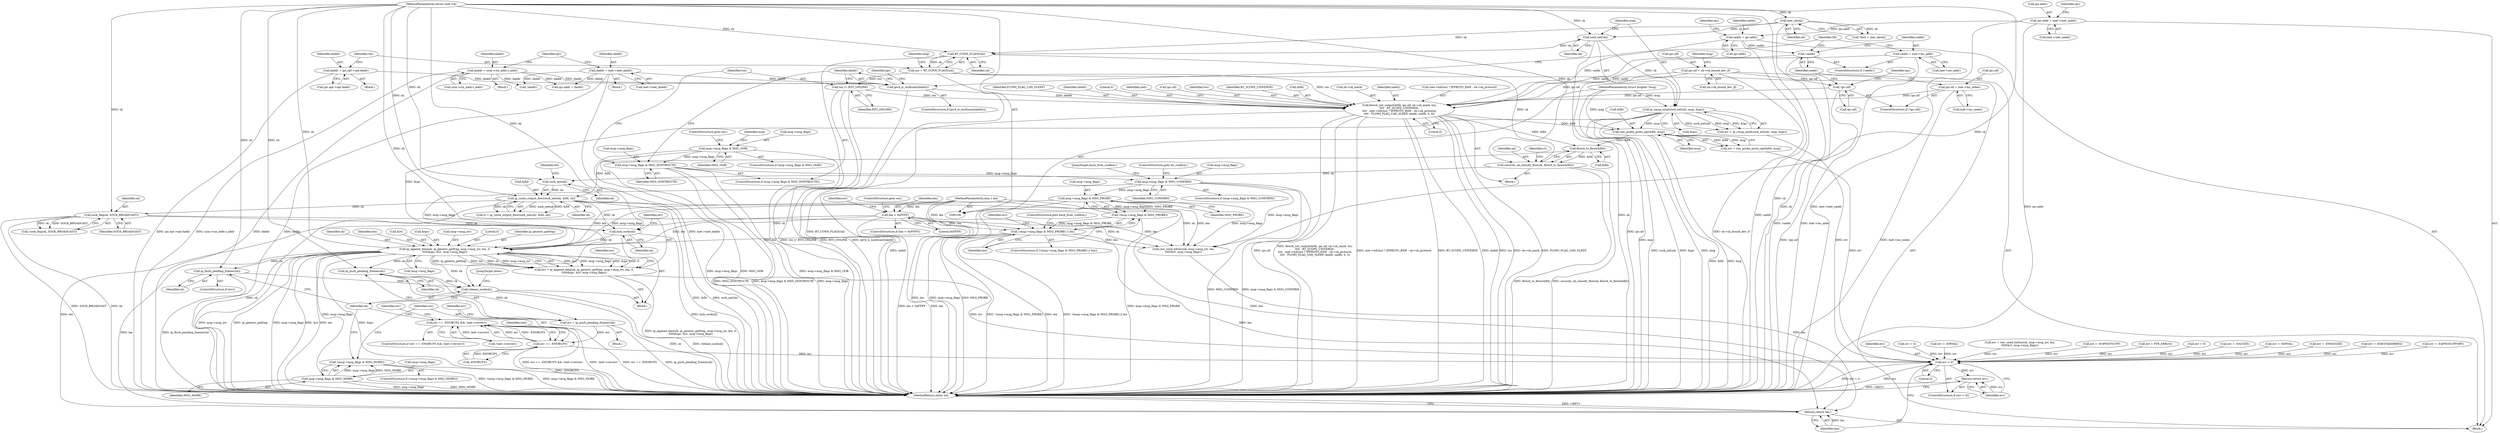 digraph "0_linux_f6d8bd051c391c1c0458a30b2a7abcd939329259_27@pointer" {
"1000517" [label="(Call,ip_append_data(sk, ip_generic_getfrag, msg->msg_iov, len, 0,\n\t\t\t\t\t&ipc, &rt, msg->msg_flags))"];
"1000513" [label="(Call,lock_sock(sk))"];
"1000440" [label="(Call,ip_route_output_flow(sock_net(sk), &fl4, sk))"];
"1000441" [label="(Call,sock_net(sk))"];
"1000433" [label="(Call,security_sk_classify_flow(sk, flowi4_to_flowi(&fl4)))"];
"1000357" [label="(Call,RT_CONN_FLAGS(sk))"];
"1000255" [label="(Call,sock_net(sk))"];
"1000115" [label="(Call,inet_sk(sk))"];
"1000108" [label="(MethodParameterIn,struct sock *sk)"];
"1000435" [label="(Call,flowi4_to_flowi(&fl4))"];
"1000426" [label="(Call,raw_probe_proto_opt(&fl4, msg))"];
"1000394" [label="(Call,flowi4_init_output(&fl4, ipc.oif, sk->sk_mark, tos,\n\t\t\t\t   RT_SCOPE_UNIVERSE,\n\t\t\t\t   inet->hdrincl ? IPPROTO_RAW : sk->sk_protocol,\n\t\t\t\t   FLOWI_FLAG_CAN_SLEEP, daddr, saddr, 0, 0))"];
"1000377" [label="(Call,ipc.oif = inet->mc_index)"];
"1000373" [label="(Call,!ipc.oif)"];
"1000240" [label="(Call,ipc.oif = sk->sk_bound_dev_if)"];
"1000355" [label="(Call,tos = RT_CONN_FLAGS(sk))"];
"1000365" [label="(Call,tos |= RTO_ONLINK)"];
"1000369" [label="(Call,ipv4_is_multicast(daddr))"];
"1000346" [label="(Call,daddr = ipc.opt->opt.faddr)"];
"1000218" [label="(Call,daddr = inet->inet_daddr)"];
"1000198" [label="(Call,daddr = usin->sin_addr.s_addr)"];
"1000387" [label="(Call,saddr = inet->mc_addr)"];
"1000385" [label="(Call,!saddr)"];
"1000270" [label="(Call,saddr = ipc.addr)"];
"1000223" [label="(Call,ipc.addr = inet->inet_saddr)"];
"1000254" [label="(Call,ip_cmsg_send(sock_net(sk), msg, &ipc))"];
"1000109" [label="(MethodParameterIn,struct msghdr *msg)"];
"1000470" [label="(Call,sock_flag(sk, SOCK_BROADCAST))"];
"1000589" [label="(Call,!(msg->msg_flags & MSG_PROBE) || len)"];
"1000590" [label="(Call,!(msg->msg_flags & MSG_PROBE))"];
"1000591" [label="(Call,msg->msg_flags & MSG_PROBE)"];
"1000475" [label="(Call,msg->msg_flags & MSG_CONFIRM)"];
"1000360" [label="(Call,msg->msg_flags & MSG_DONTROUTE)"];
"1000145" [label="(Call,msg->msg_flags & MSG_OOB)"];
"1000136" [label="(Call,len > 0xFFFF)"];
"1000110" [label="(MethodParameterIn,size_t len)"];
"1000515" [label="(Call,err = ip_append_data(sk, ip_generic_getfrag, msg->msg_iov, len, 0,\n\t\t\t\t\t&ipc, &rt, msg->msg_flags))"];
"1000575" [label="(Call,err < 0)"];
"1000578" [label="(Return,return err;)"];
"1000534" [label="(Call,ip_flush_pending_frames(sk))"];
"1000562" [label="(Call,release_sock(sk))"];
"1000539" [label="(Call,msg->msg_flags & MSG_MORE)"];
"1000538" [label="(Call,!(msg->msg_flags & MSG_MORE))"];
"1000547" [label="(Call,ip_push_pending_frames(sk))"];
"1000545" [label="(Call,err = ip_push_pending_frames(sk))"];
"1000551" [label="(Call,err == -ENOBUFS)"];
"1000550" [label="(Call,err == -ENOBUFS && !inet->recverr)"];
"1000580" [label="(Return,return len;)"];
"1000227" [label="(Call,inet->inet_saddr)"];
"1000433" [label="(Call,security_sk_classify_flow(sk, flowi4_to_flowi(&fl4)))"];
"1000141" [label="(Identifier,err)"];
"1000365" [label="(Call,tos |= RTO_ONLINK)"];
"1000588" [label="(ControlStructure,if (!(msg->msg_flags & MSG_PROBE) || len))"];
"1000577" [label="(Literal,0)"];
"1000387" [label="(Call,saddr = inet->mc_addr)"];
"1000324" [label="(Call,err = -EINVAL)"];
"1000277" [label="(Identifier,ipc)"];
"1000400" [label="(Call,sk->sk_mark)"];
"1000518" [label="(Identifier,sk)"];
"1000550" [label="(Call,err == -ENOBUFS && !inet->recverr)"];
"1000440" [label="(Call,ip_route_output_flow(sock_net(sk), &fl4, sk))"];
"1000254" [label="(Call,ip_cmsg_send(sock_net(sk), msg, &ipc))"];
"1000564" [label="(JumpTarget,done:)"];
"1000532" [label="(ControlStructure,if (err))"];
"1000355" [label="(Call,tos = RT_CONN_FLAGS(sk))"];
"1000479" [label="(Identifier,MSG_CONFIRM)"];
"1000415" [label="(Identifier,saddr)"];
"1000551" [label="(Call,err == -ENOBUFS)"];
"1000537" [label="(ControlStructure,if (!(msg->msg_flags & MSG_MORE)))"];
"1000218" [label="(Call,daddr = inet->inet_daddr)"];
"1000223" [label="(Call,ipc.addr = inet->inet_saddr)"];
"1000356" [label="(Identifier,tos)"];
"1000139" [label="(ControlStructure,goto out;)"];
"1000272" [label="(Call,ipc.addr)"];
"1000255" [label="(Call,sock_net(sk))"];
"1000377" [label="(Call,ipc.oif = inet->mc_index)"];
"1000523" [label="(Identifier,len)"];
"1000590" [label="(Call,!(msg->msg_flags & MSG_PROBE))"];
"1000200" [label="(Call,usin->sin_addr.s_addr)"];
"1000341" [label="(Block,)"];
"1000138" [label="(Literal,0xFFFF)"];
"1000486" [label="(Call,err = raw_send_hdrinc(sk, msg->msg_iov, len,\n\t\t\t\t\t&rt, msg->msg_flags))"];
"1000517" [label="(Call,ip_append_data(sk, ip_generic_getfrag, msg->msg_iov, len, 0,\n\t\t\t\t\t&ipc, &rt, msg->msg_flags))"];
"1000405" [label="(Call,inet->hdrincl ? IPPROTO_RAW : sk->sk_protocol)"];
"1000434" [label="(Identifier,sk)"];
"1000346" [label="(Call,daddr = ipc.opt->opt.faddr)"];
"1000475" [label="(Call,msg->msg_flags & MSG_CONFIRM)"];
"1000527" [label="(Call,&rt)"];
"1000225" [label="(Identifier,ipc)"];
"1000471" [label="(Identifier,sk)"];
"1000140" [label="(Call,err = -EOPNOTSUPP)"];
"1000538" [label="(Call,!(msg->msg_flags & MSG_MORE))"];
"1000348" [label="(Call,ipc.opt->opt.faddr)"];
"1000427" [label="(Call,&fl4)"];
"1000244" [label="(Call,sk->sk_bound_dev_if)"];
"1000413" [label="(Identifier,FLOWI_FLAG_CAN_SLEEP)"];
"1000361" [label="(Call,msg->msg_flags)"];
"1000137" [label="(Identifier,len)"];
"1000372" [label="(ControlStructure,if (!ipc.oif))"];
"1000596" [label="(Identifier,len)"];
"1000592" [label="(Call,msg->msg_flags)"];
"1000258" [label="(Call,&ipc)"];
"1000362" [label="(Identifier,msg)"];
"1000146" [label="(Call,msg->msg_flags)"];
"1000589" [label="(Call,!(msg->msg_flags & MSG_PROBE) || len)"];
"1000516" [label="(Identifier,err)"];
"1000435" [label="(Call,flowi4_to_flowi(&fl4))"];
"1000375" [label="(Identifier,ipc)"];
"1000450" [label="(Call,err = PTR_ERR(rt))"];
"1000198" [label="(Call,daddr = usin->sin_addr.s_addr)"];
"1000414" [label="(Identifier,daddr)"];
"1000525" [label="(Call,&ipc)"];
"1000224" [label="(Call,ipc.addr)"];
"1000555" [label="(Call,!inet->recverr)"];
"1000241" [label="(Call,ipc.oif)"];
"1000474" [label="(ControlStructure,if (msg->msg_flags & MSG_CONFIRM))"];
"1000543" [label="(Identifier,MSG_MORE)"];
"1000513" [label="(Call,lock_sock(sk))"];
"1000563" [label="(Identifier,sk)"];
"1000552" [label="(Identifier,err)"];
"1000597" [label="(ControlStructure,goto back_from_confirm;)"];
"1000548" [label="(Identifier,sk)"];
"1000529" [label="(Call,msg->msg_flags)"];
"1000578" [label="(Return,return err;)"];
"1000270" [label="(Call,saddr = ipc.addr)"];
"1000275" [label="(Call,ipc.addr = daddr)"];
"1000544" [label="(Block,)"];
"1000535" [label="(Identifier,sk)"];
"1000367" [label="(Identifier,RTO_ONLINK)"];
"1000360" [label="(Call,msg->msg_flags & MSG_DONTROUTE)"];
"1000115" [label="(Call,inet_sk(sk))"];
"1000520" [label="(Call,msg->msg_iov)"];
"1000359" [label="(ControlStructure,if (msg->msg_flags & MSG_DONTROUTE))"];
"1000546" [label="(Identifier,err)"];
"1000581" [label="(Identifier,len)"];
"1000416" [label="(Literal,0)"];
"1000384" [label="(ControlStructure,if (!saddr))"];
"1000470" [label="(Call,sock_flag(sk, SOCK_BROADCAST))"];
"1000113" [label="(Call,*inet = inet_sk(sk))"];
"1000357" [label="(Call,RT_CONN_FLAGS(sk))"];
"1000385" [label="(Call,!saddr)"];
"1000240" [label="(Call,ipc.oif = sk->sk_bound_dev_if)"];
"1000386" [label="(Identifier,saddr)"];
"1000515" [label="(Call,err = ip_append_data(sk, ip_generic_getfrag, msg->msg_iov, len, 0,\n\t\t\t\t\t&ipc, &rt, msg->msg_flags))"];
"1000514" [label="(Identifier,sk)"];
"1000559" [label="(Call,err = 0)"];
"1000144" [label="(ControlStructure,if (msg->msg_flags & MSG_OOB))"];
"1000488" [label="(Call,raw_send_hdrinc(sk, msg->msg_iov, len,\n\t\t\t\t\t&rt, msg->msg_flags))"];
"1000347" [label="(Identifier,daddr)"];
"1000150" [label="(ControlStructure,goto out;)"];
"1000436" [label="(Call,&fl4)"];
"1000109" [label="(MethodParameterIn,struct msghdr *msg)"];
"1000472" [label="(Identifier,SOCK_BROADCAST)"];
"1000389" [label="(Call,inet->mc_addr)"];
"1000580" [label="(Return,return len;)"];
"1000252" [label="(Call,err = ip_cmsg_send(sock_net(sk), msg, &ipc))"];
"1000421" [label="(Identifier,inet)"];
"1000476" [label="(Call,msg->msg_flags)"];
"1000458" [label="(Call,err = -EACCES)"];
"1000153" [label="(Identifier,msg)"];
"1000394" [label="(Call,flowi4_init_output(&fl4, ipc.oif, sk->sk_mark, tos,\n\t\t\t\t   RT_SCOPE_UNIVERSE,\n\t\t\t\t   inet->hdrincl ? IPPROTO_RAW : sk->sk_protocol,\n\t\t\t\t   FLOWI_FLAG_CAN_SLEEP, daddr, saddr, 0, 0))"];
"1000219" [label="(Identifier,daddr)"];
"1000443" [label="(Call,&fl4)"];
"1000164" [label="(Call,err = -EINVAL)"];
"1000370" [label="(Identifier,daddr)"];
"1000364" [label="(Identifier,MSG_DONTROUTE)"];
"1000373" [label="(Call,!ipc.oif)"];
"1000481" [label="(JumpTarget,back_from_confirm:)"];
"1000438" [label="(Call,rt = ip_route_output_flow(sock_net(sk), &fl4, sk))"];
"1000480" [label="(ControlStructure,goto do_confirm;)"];
"1000595" [label="(Identifier,MSG_PROBE)"];
"1000257" [label="(Identifier,msg)"];
"1000557" [label="(Identifier,inet)"];
"1000424" [label="(Call,err = raw_probe_proto_opt(&fl4, msg))"];
"1000343" [label="(Call,!daddr)"];
"1000553" [label="(Call,-ENOBUFS)"];
"1000417" [label="(Literal,0)"];
"1000533" [label="(Identifier,err)"];
"1000579" [label="(Identifier,err)"];
"1000249" [label="(Identifier,msg)"];
"1000131" [label="(Call,err = -EMSGSIZE)"];
"1000429" [label="(Identifier,msg)"];
"1000444" [label="(Identifier,fl4)"];
"1000397" [label="(Call,ipc.oif)"];
"1000562" [label="(Call,release_sock(sk))"];
"1000469" [label="(Call,!sock_flag(sk, SOCK_BROADCAST))"];
"1000549" [label="(ControlStructure,if (err == -ENOBUFS && !inet->recverr))"];
"1000540" [label="(Call,msg->msg_flags)"];
"1000524" [label="(Literal,0)"];
"1000256" [label="(Identifier,sk)"];
"1000368" [label="(ControlStructure,if (ipv4_is_multicast(daddr)))"];
"1000271" [label="(Identifier,saddr)"];
"1000111" [label="(Block,)"];
"1000439" [label="(Identifier,rt)"];
"1000445" [label="(Identifier,sk)"];
"1000381" [label="(Call,inet->mc_index)"];
"1000206" [label="(Block,)"];
"1000145" [label="(Call,msg->msg_flags & MSG_OOB)"];
"1000369" [label="(Call,ipv4_is_multicast(daddr))"];
"1000135" [label="(ControlStructure,if (len > 0xFFFF))"];
"1000207" [label="(Call,err = -EDESTADDRREQ)"];
"1000539" [label="(Call,msg->msg_flags & MSG_MORE)"];
"1000403" [label="(Identifier,tos)"];
"1000545" [label="(Call,err = ip_push_pending_frames(sk))"];
"1000404" [label="(Identifier,RT_SCOPE_UNIVERSE)"];
"1000149" [label="(Identifier,MSG_OOB)"];
"1000591" [label="(Call,msg->msg_flags & MSG_PROBE)"];
"1000602" [label="(MethodReturn,static int)"];
"1000500" [label="(Block,)"];
"1000599" [label="(Identifier,err)"];
"1000574" [label="(ControlStructure,if (err < 0))"];
"1000519" [label="(Identifier,ip_generic_getfrag)"];
"1000442" [label="(Identifier,sk)"];
"1000189" [label="(Call,err = -EAFNOSUPPORT)"];
"1000232" [label="(Identifier,ipc)"];
"1000396" [label="(Identifier,fl4)"];
"1000374" [label="(Call,ipc.oif)"];
"1000392" [label="(Block,)"];
"1000576" [label="(Identifier,err)"];
"1000388" [label="(Identifier,saddr)"];
"1000441" [label="(Call,sock_net(sk))"];
"1000358" [label="(Identifier,sk)"];
"1000395" [label="(Call,&fl4)"];
"1000136" [label="(Call,len > 0xFFFF)"];
"1000575" [label="(Call,err < 0)"];
"1000534" [label="(Call,ip_flush_pending_frames(sk))"];
"1000560" [label="(Identifier,err)"];
"1000378" [label="(Call,ipc.oif)"];
"1000379" [label="(Identifier,ipc)"];
"1000547" [label="(Call,ip_push_pending_frames(sk))"];
"1000116" [label="(Identifier,sk)"];
"1000155" [label="(Block,)"];
"1000426" [label="(Call,raw_probe_proto_opt(&fl4, msg))"];
"1000220" [label="(Call,inet->inet_daddr)"];
"1000199" [label="(Identifier,daddr)"];
"1000366" [label="(Identifier,tos)"];
"1000108" [label="(MethodParameterIn,struct sock *sk)"];
"1000598" [label="(Call,err = 0)"];
"1000110" [label="(MethodParameterIn,size_t len)"];
"1000517" -> "1000515"  [label="AST: "];
"1000517" -> "1000529"  [label="CFG: "];
"1000518" -> "1000517"  [label="AST: "];
"1000519" -> "1000517"  [label="AST: "];
"1000520" -> "1000517"  [label="AST: "];
"1000523" -> "1000517"  [label="AST: "];
"1000524" -> "1000517"  [label="AST: "];
"1000525" -> "1000517"  [label="AST: "];
"1000527" -> "1000517"  [label="AST: "];
"1000529" -> "1000517"  [label="AST: "];
"1000515" -> "1000517"  [label="CFG: "];
"1000517" -> "1000602"  [label="DDG: &ipc"];
"1000517" -> "1000602"  [label="DDG: msg->msg_iov"];
"1000517" -> "1000602"  [label="DDG: ip_generic_getfrag"];
"1000517" -> "1000602"  [label="DDG: msg->msg_flags"];
"1000517" -> "1000602"  [label="DDG: &rt"];
"1000517" -> "1000602"  [label="DDG: len"];
"1000517" -> "1000515"  [label="DDG: &rt"];
"1000517" -> "1000515"  [label="DDG: msg->msg_flags"];
"1000517" -> "1000515"  [label="DDG: &ipc"];
"1000517" -> "1000515"  [label="DDG: 0"];
"1000517" -> "1000515"  [label="DDG: ip_generic_getfrag"];
"1000517" -> "1000515"  [label="DDG: len"];
"1000517" -> "1000515"  [label="DDG: sk"];
"1000517" -> "1000515"  [label="DDG: msg->msg_iov"];
"1000513" -> "1000517"  [label="DDG: sk"];
"1000108" -> "1000517"  [label="DDG: sk"];
"1000589" -> "1000517"  [label="DDG: len"];
"1000136" -> "1000517"  [label="DDG: len"];
"1000110" -> "1000517"  [label="DDG: len"];
"1000254" -> "1000517"  [label="DDG: &ipc"];
"1000475" -> "1000517"  [label="DDG: msg->msg_flags"];
"1000591" -> "1000517"  [label="DDG: msg->msg_flags"];
"1000517" -> "1000534"  [label="DDG: sk"];
"1000517" -> "1000539"  [label="DDG: msg->msg_flags"];
"1000517" -> "1000547"  [label="DDG: sk"];
"1000517" -> "1000562"  [label="DDG: sk"];
"1000517" -> "1000580"  [label="DDG: len"];
"1000513" -> "1000500"  [label="AST: "];
"1000513" -> "1000514"  [label="CFG: "];
"1000514" -> "1000513"  [label="AST: "];
"1000516" -> "1000513"  [label="CFG: "];
"1000513" -> "1000602"  [label="DDG: lock_sock(sk)"];
"1000440" -> "1000513"  [label="DDG: sk"];
"1000470" -> "1000513"  [label="DDG: sk"];
"1000108" -> "1000513"  [label="DDG: sk"];
"1000440" -> "1000438"  [label="AST: "];
"1000440" -> "1000445"  [label="CFG: "];
"1000441" -> "1000440"  [label="AST: "];
"1000443" -> "1000440"  [label="AST: "];
"1000445" -> "1000440"  [label="AST: "];
"1000438" -> "1000440"  [label="CFG: "];
"1000440" -> "1000602"  [label="DDG: &fl4"];
"1000440" -> "1000602"  [label="DDG: sk"];
"1000440" -> "1000602"  [label="DDG: sock_net(sk)"];
"1000440" -> "1000438"  [label="DDG: sock_net(sk)"];
"1000440" -> "1000438"  [label="DDG: &fl4"];
"1000440" -> "1000438"  [label="DDG: sk"];
"1000441" -> "1000440"  [label="DDG: sk"];
"1000435" -> "1000440"  [label="DDG: &fl4"];
"1000108" -> "1000440"  [label="DDG: sk"];
"1000440" -> "1000470"  [label="DDG: sk"];
"1000440" -> "1000488"  [label="DDG: sk"];
"1000441" -> "1000442"  [label="CFG: "];
"1000442" -> "1000441"  [label="AST: "];
"1000444" -> "1000441"  [label="CFG: "];
"1000433" -> "1000441"  [label="DDG: sk"];
"1000108" -> "1000441"  [label="DDG: sk"];
"1000433" -> "1000392"  [label="AST: "];
"1000433" -> "1000435"  [label="CFG: "];
"1000434" -> "1000433"  [label="AST: "];
"1000435" -> "1000433"  [label="AST: "];
"1000439" -> "1000433"  [label="CFG: "];
"1000433" -> "1000602"  [label="DDG: security_sk_classify_flow(sk, flowi4_to_flowi(&fl4))"];
"1000433" -> "1000602"  [label="DDG: flowi4_to_flowi(&fl4)"];
"1000357" -> "1000433"  [label="DDG: sk"];
"1000108" -> "1000433"  [label="DDG: sk"];
"1000435" -> "1000433"  [label="DDG: &fl4"];
"1000357" -> "1000355"  [label="AST: "];
"1000357" -> "1000358"  [label="CFG: "];
"1000358" -> "1000357"  [label="AST: "];
"1000355" -> "1000357"  [label="CFG: "];
"1000357" -> "1000602"  [label="DDG: sk"];
"1000357" -> "1000355"  [label="DDG: sk"];
"1000255" -> "1000357"  [label="DDG: sk"];
"1000115" -> "1000357"  [label="DDG: sk"];
"1000108" -> "1000357"  [label="DDG: sk"];
"1000255" -> "1000254"  [label="AST: "];
"1000255" -> "1000256"  [label="CFG: "];
"1000256" -> "1000255"  [label="AST: "];
"1000257" -> "1000255"  [label="CFG: "];
"1000255" -> "1000602"  [label="DDG: sk"];
"1000255" -> "1000254"  [label="DDG: sk"];
"1000115" -> "1000255"  [label="DDG: sk"];
"1000108" -> "1000255"  [label="DDG: sk"];
"1000115" -> "1000113"  [label="AST: "];
"1000115" -> "1000116"  [label="CFG: "];
"1000116" -> "1000115"  [label="AST: "];
"1000113" -> "1000115"  [label="CFG: "];
"1000115" -> "1000602"  [label="DDG: sk"];
"1000115" -> "1000113"  [label="DDG: sk"];
"1000108" -> "1000115"  [label="DDG: sk"];
"1000108" -> "1000106"  [label="AST: "];
"1000108" -> "1000602"  [label="DDG: sk"];
"1000108" -> "1000470"  [label="DDG: sk"];
"1000108" -> "1000488"  [label="DDG: sk"];
"1000108" -> "1000534"  [label="DDG: sk"];
"1000108" -> "1000547"  [label="DDG: sk"];
"1000108" -> "1000562"  [label="DDG: sk"];
"1000435" -> "1000436"  [label="CFG: "];
"1000436" -> "1000435"  [label="AST: "];
"1000426" -> "1000435"  [label="DDG: &fl4"];
"1000394" -> "1000435"  [label="DDG: &fl4"];
"1000426" -> "1000424"  [label="AST: "];
"1000426" -> "1000429"  [label="CFG: "];
"1000427" -> "1000426"  [label="AST: "];
"1000429" -> "1000426"  [label="AST: "];
"1000424" -> "1000426"  [label="CFG: "];
"1000426" -> "1000602"  [label="DDG: &fl4"];
"1000426" -> "1000602"  [label="DDG: msg"];
"1000426" -> "1000424"  [label="DDG: &fl4"];
"1000426" -> "1000424"  [label="DDG: msg"];
"1000394" -> "1000426"  [label="DDG: &fl4"];
"1000254" -> "1000426"  [label="DDG: msg"];
"1000109" -> "1000426"  [label="DDG: msg"];
"1000394" -> "1000392"  [label="AST: "];
"1000394" -> "1000417"  [label="CFG: "];
"1000395" -> "1000394"  [label="AST: "];
"1000397" -> "1000394"  [label="AST: "];
"1000400" -> "1000394"  [label="AST: "];
"1000403" -> "1000394"  [label="AST: "];
"1000404" -> "1000394"  [label="AST: "];
"1000405" -> "1000394"  [label="AST: "];
"1000413" -> "1000394"  [label="AST: "];
"1000414" -> "1000394"  [label="AST: "];
"1000415" -> "1000394"  [label="AST: "];
"1000416" -> "1000394"  [label="AST: "];
"1000417" -> "1000394"  [label="AST: "];
"1000421" -> "1000394"  [label="CFG: "];
"1000394" -> "1000602"  [label="DDG: ipc.oif"];
"1000394" -> "1000602"  [label="DDG: flowi4_init_output(&fl4, ipc.oif, sk->sk_mark, tos,\n\t\t\t\t   RT_SCOPE_UNIVERSE,\n\t\t\t\t   inet->hdrincl ? IPPROTO_RAW : sk->sk_protocol,\n\t\t\t\t   FLOWI_FLAG_CAN_SLEEP, daddr, saddr, 0, 0)"];
"1000394" -> "1000602"  [label="DDG: inet->hdrincl ? IPPROTO_RAW : sk->sk_protocol"];
"1000394" -> "1000602"  [label="DDG: RT_SCOPE_UNIVERSE"];
"1000394" -> "1000602"  [label="DDG: daddr"];
"1000394" -> "1000602"  [label="DDG: tos"];
"1000394" -> "1000602"  [label="DDG: sk->sk_mark"];
"1000394" -> "1000602"  [label="DDG: FLOWI_FLAG_CAN_SLEEP"];
"1000394" -> "1000602"  [label="DDG: saddr"];
"1000377" -> "1000394"  [label="DDG: ipc.oif"];
"1000373" -> "1000394"  [label="DDG: ipc.oif"];
"1000240" -> "1000394"  [label="DDG: ipc.oif"];
"1000355" -> "1000394"  [label="DDG: tos"];
"1000365" -> "1000394"  [label="DDG: tos"];
"1000369" -> "1000394"  [label="DDG: daddr"];
"1000387" -> "1000394"  [label="DDG: saddr"];
"1000385" -> "1000394"  [label="DDG: saddr"];
"1000270" -> "1000394"  [label="DDG: saddr"];
"1000377" -> "1000372"  [label="AST: "];
"1000377" -> "1000381"  [label="CFG: "];
"1000378" -> "1000377"  [label="AST: "];
"1000381" -> "1000377"  [label="AST: "];
"1000386" -> "1000377"  [label="CFG: "];
"1000377" -> "1000602"  [label="DDG: inet->mc_index"];
"1000373" -> "1000372"  [label="AST: "];
"1000373" -> "1000374"  [label="CFG: "];
"1000374" -> "1000373"  [label="AST: "];
"1000379" -> "1000373"  [label="CFG: "];
"1000386" -> "1000373"  [label="CFG: "];
"1000373" -> "1000602"  [label="DDG: !ipc.oif"];
"1000240" -> "1000373"  [label="DDG: ipc.oif"];
"1000240" -> "1000111"  [label="AST: "];
"1000240" -> "1000244"  [label="CFG: "];
"1000241" -> "1000240"  [label="AST: "];
"1000244" -> "1000240"  [label="AST: "];
"1000249" -> "1000240"  [label="CFG: "];
"1000240" -> "1000602"  [label="DDG: sk->sk_bound_dev_if"];
"1000240" -> "1000602"  [label="DDG: ipc.oif"];
"1000355" -> "1000111"  [label="AST: "];
"1000356" -> "1000355"  [label="AST: "];
"1000362" -> "1000355"  [label="CFG: "];
"1000355" -> "1000602"  [label="DDG: RT_CONN_FLAGS(sk)"];
"1000355" -> "1000365"  [label="DDG: tos"];
"1000365" -> "1000359"  [label="AST: "];
"1000365" -> "1000367"  [label="CFG: "];
"1000366" -> "1000365"  [label="AST: "];
"1000367" -> "1000365"  [label="AST: "];
"1000370" -> "1000365"  [label="CFG: "];
"1000365" -> "1000602"  [label="DDG: tos |= RTO_ONLINK"];
"1000365" -> "1000602"  [label="DDG: RTO_ONLINK"];
"1000369" -> "1000368"  [label="AST: "];
"1000369" -> "1000370"  [label="CFG: "];
"1000370" -> "1000369"  [label="AST: "];
"1000375" -> "1000369"  [label="CFG: "];
"1000396" -> "1000369"  [label="CFG: "];
"1000369" -> "1000602"  [label="DDG: ipv4_is_multicast(daddr)"];
"1000346" -> "1000369"  [label="DDG: daddr"];
"1000218" -> "1000369"  [label="DDG: daddr"];
"1000198" -> "1000369"  [label="DDG: daddr"];
"1000346" -> "1000341"  [label="AST: "];
"1000346" -> "1000348"  [label="CFG: "];
"1000347" -> "1000346"  [label="AST: "];
"1000348" -> "1000346"  [label="AST: "];
"1000356" -> "1000346"  [label="CFG: "];
"1000346" -> "1000602"  [label="DDG: ipc.opt->opt.faddr"];
"1000218" -> "1000206"  [label="AST: "];
"1000218" -> "1000220"  [label="CFG: "];
"1000219" -> "1000218"  [label="AST: "];
"1000220" -> "1000218"  [label="AST: "];
"1000225" -> "1000218"  [label="CFG: "];
"1000218" -> "1000602"  [label="DDG: daddr"];
"1000218" -> "1000602"  [label="DDG: inet->inet_daddr"];
"1000218" -> "1000275"  [label="DDG: daddr"];
"1000218" -> "1000343"  [label="DDG: daddr"];
"1000198" -> "1000155"  [label="AST: "];
"1000198" -> "1000200"  [label="CFG: "];
"1000199" -> "1000198"  [label="AST: "];
"1000200" -> "1000198"  [label="AST: "];
"1000225" -> "1000198"  [label="CFG: "];
"1000198" -> "1000602"  [label="DDG: usin->sin_addr.s_addr"];
"1000198" -> "1000602"  [label="DDG: daddr"];
"1000198" -> "1000275"  [label="DDG: daddr"];
"1000198" -> "1000343"  [label="DDG: daddr"];
"1000387" -> "1000384"  [label="AST: "];
"1000387" -> "1000389"  [label="CFG: "];
"1000388" -> "1000387"  [label="AST: "];
"1000389" -> "1000387"  [label="AST: "];
"1000396" -> "1000387"  [label="CFG: "];
"1000387" -> "1000602"  [label="DDG: inet->mc_addr"];
"1000385" -> "1000384"  [label="AST: "];
"1000385" -> "1000386"  [label="CFG: "];
"1000386" -> "1000385"  [label="AST: "];
"1000388" -> "1000385"  [label="CFG: "];
"1000396" -> "1000385"  [label="CFG: "];
"1000385" -> "1000602"  [label="DDG: !saddr"];
"1000270" -> "1000385"  [label="DDG: saddr"];
"1000270" -> "1000111"  [label="AST: "];
"1000270" -> "1000272"  [label="CFG: "];
"1000271" -> "1000270"  [label="AST: "];
"1000272" -> "1000270"  [label="AST: "];
"1000277" -> "1000270"  [label="CFG: "];
"1000270" -> "1000602"  [label="DDG: saddr"];
"1000223" -> "1000270"  [label="DDG: ipc.addr"];
"1000223" -> "1000111"  [label="AST: "];
"1000223" -> "1000227"  [label="CFG: "];
"1000224" -> "1000223"  [label="AST: "];
"1000227" -> "1000223"  [label="AST: "];
"1000232" -> "1000223"  [label="CFG: "];
"1000223" -> "1000602"  [label="DDG: inet->inet_saddr"];
"1000223" -> "1000602"  [label="DDG: ipc.addr"];
"1000254" -> "1000252"  [label="AST: "];
"1000254" -> "1000258"  [label="CFG: "];
"1000257" -> "1000254"  [label="AST: "];
"1000258" -> "1000254"  [label="AST: "];
"1000252" -> "1000254"  [label="CFG: "];
"1000254" -> "1000602"  [label="DDG: sock_net(sk)"];
"1000254" -> "1000602"  [label="DDG: &ipc"];
"1000254" -> "1000602"  [label="DDG: msg"];
"1000254" -> "1000252"  [label="DDG: sock_net(sk)"];
"1000254" -> "1000252"  [label="DDG: msg"];
"1000254" -> "1000252"  [label="DDG: &ipc"];
"1000109" -> "1000254"  [label="DDG: msg"];
"1000109" -> "1000106"  [label="AST: "];
"1000109" -> "1000602"  [label="DDG: msg"];
"1000470" -> "1000469"  [label="AST: "];
"1000470" -> "1000472"  [label="CFG: "];
"1000471" -> "1000470"  [label="AST: "];
"1000472" -> "1000470"  [label="AST: "];
"1000469" -> "1000470"  [label="CFG: "];
"1000470" -> "1000602"  [label="DDG: SOCK_BROADCAST"];
"1000470" -> "1000602"  [label="DDG: sk"];
"1000470" -> "1000469"  [label="DDG: sk"];
"1000470" -> "1000469"  [label="DDG: SOCK_BROADCAST"];
"1000470" -> "1000488"  [label="DDG: sk"];
"1000589" -> "1000588"  [label="AST: "];
"1000589" -> "1000590"  [label="CFG: "];
"1000589" -> "1000596"  [label="CFG: "];
"1000590" -> "1000589"  [label="AST: "];
"1000596" -> "1000589"  [label="AST: "];
"1000597" -> "1000589"  [label="CFG: "];
"1000599" -> "1000589"  [label="CFG: "];
"1000589" -> "1000602"  [label="DDG: !(msg->msg_flags & MSG_PROBE) || len"];
"1000589" -> "1000602"  [label="DDG: !(msg->msg_flags & MSG_PROBE)"];
"1000589" -> "1000602"  [label="DDG: len"];
"1000589" -> "1000488"  [label="DDG: len"];
"1000589" -> "1000580"  [label="DDG: len"];
"1000590" -> "1000589"  [label="DDG: msg->msg_flags & MSG_PROBE"];
"1000136" -> "1000589"  [label="DDG: len"];
"1000110" -> "1000589"  [label="DDG: len"];
"1000590" -> "1000591"  [label="CFG: "];
"1000591" -> "1000590"  [label="AST: "];
"1000596" -> "1000590"  [label="CFG: "];
"1000590" -> "1000602"  [label="DDG: msg->msg_flags & MSG_PROBE"];
"1000591" -> "1000590"  [label="DDG: msg->msg_flags"];
"1000591" -> "1000590"  [label="DDG: MSG_PROBE"];
"1000591" -> "1000595"  [label="CFG: "];
"1000592" -> "1000591"  [label="AST: "];
"1000595" -> "1000591"  [label="AST: "];
"1000591" -> "1000602"  [label="DDG: MSG_PROBE"];
"1000591" -> "1000602"  [label="DDG: msg->msg_flags"];
"1000591" -> "1000488"  [label="DDG: msg->msg_flags"];
"1000475" -> "1000591"  [label="DDG: msg->msg_flags"];
"1000475" -> "1000474"  [label="AST: "];
"1000475" -> "1000479"  [label="CFG: "];
"1000476" -> "1000475"  [label="AST: "];
"1000479" -> "1000475"  [label="AST: "];
"1000480" -> "1000475"  [label="CFG: "];
"1000481" -> "1000475"  [label="CFG: "];
"1000475" -> "1000602"  [label="DDG: MSG_CONFIRM"];
"1000475" -> "1000602"  [label="DDG: msg->msg_flags & MSG_CONFIRM"];
"1000360" -> "1000475"  [label="DDG: msg->msg_flags"];
"1000475" -> "1000488"  [label="DDG: msg->msg_flags"];
"1000360" -> "1000359"  [label="AST: "];
"1000360" -> "1000364"  [label="CFG: "];
"1000361" -> "1000360"  [label="AST: "];
"1000364" -> "1000360"  [label="AST: "];
"1000366" -> "1000360"  [label="CFG: "];
"1000370" -> "1000360"  [label="CFG: "];
"1000360" -> "1000602"  [label="DDG: msg->msg_flags"];
"1000360" -> "1000602"  [label="DDG: MSG_DONTROUTE"];
"1000360" -> "1000602"  [label="DDG: msg->msg_flags & MSG_DONTROUTE"];
"1000145" -> "1000360"  [label="DDG: msg->msg_flags"];
"1000145" -> "1000144"  [label="AST: "];
"1000145" -> "1000149"  [label="CFG: "];
"1000146" -> "1000145"  [label="AST: "];
"1000149" -> "1000145"  [label="AST: "];
"1000150" -> "1000145"  [label="CFG: "];
"1000153" -> "1000145"  [label="CFG: "];
"1000145" -> "1000602"  [label="DDG: MSG_OOB"];
"1000145" -> "1000602"  [label="DDG: msg->msg_flags & MSG_OOB"];
"1000145" -> "1000602"  [label="DDG: msg->msg_flags"];
"1000136" -> "1000135"  [label="AST: "];
"1000136" -> "1000138"  [label="CFG: "];
"1000137" -> "1000136"  [label="AST: "];
"1000138" -> "1000136"  [label="AST: "];
"1000139" -> "1000136"  [label="CFG: "];
"1000141" -> "1000136"  [label="CFG: "];
"1000136" -> "1000602"  [label="DDG: len > 0xFFFF"];
"1000136" -> "1000602"  [label="DDG: len"];
"1000110" -> "1000136"  [label="DDG: len"];
"1000136" -> "1000488"  [label="DDG: len"];
"1000136" -> "1000580"  [label="DDG: len"];
"1000110" -> "1000106"  [label="AST: "];
"1000110" -> "1000602"  [label="DDG: len"];
"1000110" -> "1000488"  [label="DDG: len"];
"1000110" -> "1000580"  [label="DDG: len"];
"1000515" -> "1000500"  [label="AST: "];
"1000516" -> "1000515"  [label="AST: "];
"1000533" -> "1000515"  [label="CFG: "];
"1000515" -> "1000602"  [label="DDG: ip_append_data(sk, ip_generic_getfrag, msg->msg_iov, len, 0,\n\t\t\t\t\t&ipc, &rt, msg->msg_flags)"];
"1000515" -> "1000575"  [label="DDG: err"];
"1000575" -> "1000574"  [label="AST: "];
"1000575" -> "1000577"  [label="CFG: "];
"1000576" -> "1000575"  [label="AST: "];
"1000577" -> "1000575"  [label="AST: "];
"1000579" -> "1000575"  [label="CFG: "];
"1000581" -> "1000575"  [label="CFG: "];
"1000575" -> "1000602"  [label="DDG: err < 0"];
"1000575" -> "1000602"  [label="DDG: err"];
"1000559" -> "1000575"  [label="DDG: err"];
"1000324" -> "1000575"  [label="DDG: err"];
"1000450" -> "1000575"  [label="DDG: err"];
"1000551" -> "1000575"  [label="DDG: err"];
"1000486" -> "1000575"  [label="DDG: err"];
"1000164" -> "1000575"  [label="DDG: err"];
"1000598" -> "1000575"  [label="DDG: err"];
"1000458" -> "1000575"  [label="DDG: err"];
"1000252" -> "1000575"  [label="DDG: err"];
"1000189" -> "1000575"  [label="DDG: err"];
"1000131" -> "1000575"  [label="DDG: err"];
"1000140" -> "1000575"  [label="DDG: err"];
"1000207" -> "1000575"  [label="DDG: err"];
"1000424" -> "1000575"  [label="DDG: err"];
"1000575" -> "1000578"  [label="DDG: err"];
"1000578" -> "1000574"  [label="AST: "];
"1000578" -> "1000579"  [label="CFG: "];
"1000579" -> "1000578"  [label="AST: "];
"1000602" -> "1000578"  [label="CFG: "];
"1000578" -> "1000602"  [label="DDG: <RET>"];
"1000579" -> "1000578"  [label="DDG: err"];
"1000534" -> "1000532"  [label="AST: "];
"1000534" -> "1000535"  [label="CFG: "];
"1000535" -> "1000534"  [label="AST: "];
"1000563" -> "1000534"  [label="CFG: "];
"1000534" -> "1000602"  [label="DDG: ip_flush_pending_frames(sk)"];
"1000534" -> "1000562"  [label="DDG: sk"];
"1000562" -> "1000500"  [label="AST: "];
"1000562" -> "1000563"  [label="CFG: "];
"1000563" -> "1000562"  [label="AST: "];
"1000564" -> "1000562"  [label="CFG: "];
"1000562" -> "1000602"  [label="DDG: sk"];
"1000562" -> "1000602"  [label="DDG: release_sock(sk)"];
"1000547" -> "1000562"  [label="DDG: sk"];
"1000539" -> "1000538"  [label="AST: "];
"1000539" -> "1000543"  [label="CFG: "];
"1000540" -> "1000539"  [label="AST: "];
"1000543" -> "1000539"  [label="AST: "];
"1000538" -> "1000539"  [label="CFG: "];
"1000539" -> "1000602"  [label="DDG: msg->msg_flags"];
"1000539" -> "1000602"  [label="DDG: MSG_MORE"];
"1000539" -> "1000538"  [label="DDG: msg->msg_flags"];
"1000539" -> "1000538"  [label="DDG: MSG_MORE"];
"1000538" -> "1000537"  [label="AST: "];
"1000546" -> "1000538"  [label="CFG: "];
"1000563" -> "1000538"  [label="CFG: "];
"1000538" -> "1000602"  [label="DDG: msg->msg_flags & MSG_MORE"];
"1000538" -> "1000602"  [label="DDG: !(msg->msg_flags & MSG_MORE)"];
"1000547" -> "1000545"  [label="AST: "];
"1000547" -> "1000548"  [label="CFG: "];
"1000548" -> "1000547"  [label="AST: "];
"1000545" -> "1000547"  [label="CFG: "];
"1000547" -> "1000545"  [label="DDG: sk"];
"1000545" -> "1000544"  [label="AST: "];
"1000546" -> "1000545"  [label="AST: "];
"1000552" -> "1000545"  [label="CFG: "];
"1000545" -> "1000602"  [label="DDG: ip_push_pending_frames(sk)"];
"1000545" -> "1000551"  [label="DDG: err"];
"1000551" -> "1000550"  [label="AST: "];
"1000551" -> "1000553"  [label="CFG: "];
"1000552" -> "1000551"  [label="AST: "];
"1000553" -> "1000551"  [label="AST: "];
"1000557" -> "1000551"  [label="CFG: "];
"1000550" -> "1000551"  [label="CFG: "];
"1000551" -> "1000602"  [label="DDG: -ENOBUFS"];
"1000551" -> "1000550"  [label="DDG: err"];
"1000551" -> "1000550"  [label="DDG: -ENOBUFS"];
"1000553" -> "1000551"  [label="DDG: ENOBUFS"];
"1000550" -> "1000549"  [label="AST: "];
"1000550" -> "1000555"  [label="CFG: "];
"1000555" -> "1000550"  [label="AST: "];
"1000560" -> "1000550"  [label="CFG: "];
"1000563" -> "1000550"  [label="CFG: "];
"1000550" -> "1000602"  [label="DDG: err == -ENOBUFS && !inet->recverr"];
"1000550" -> "1000602"  [label="DDG: !inet->recverr"];
"1000550" -> "1000602"  [label="DDG: err == -ENOBUFS"];
"1000555" -> "1000550"  [label="DDG: inet->recverr"];
"1000580" -> "1000111"  [label="AST: "];
"1000580" -> "1000581"  [label="CFG: "];
"1000581" -> "1000580"  [label="AST: "];
"1000602" -> "1000580"  [label="CFG: "];
"1000580" -> "1000602"  [label="DDG: <RET>"];
"1000581" -> "1000580"  [label="DDG: len"];
"1000488" -> "1000580"  [label="DDG: len"];
}

